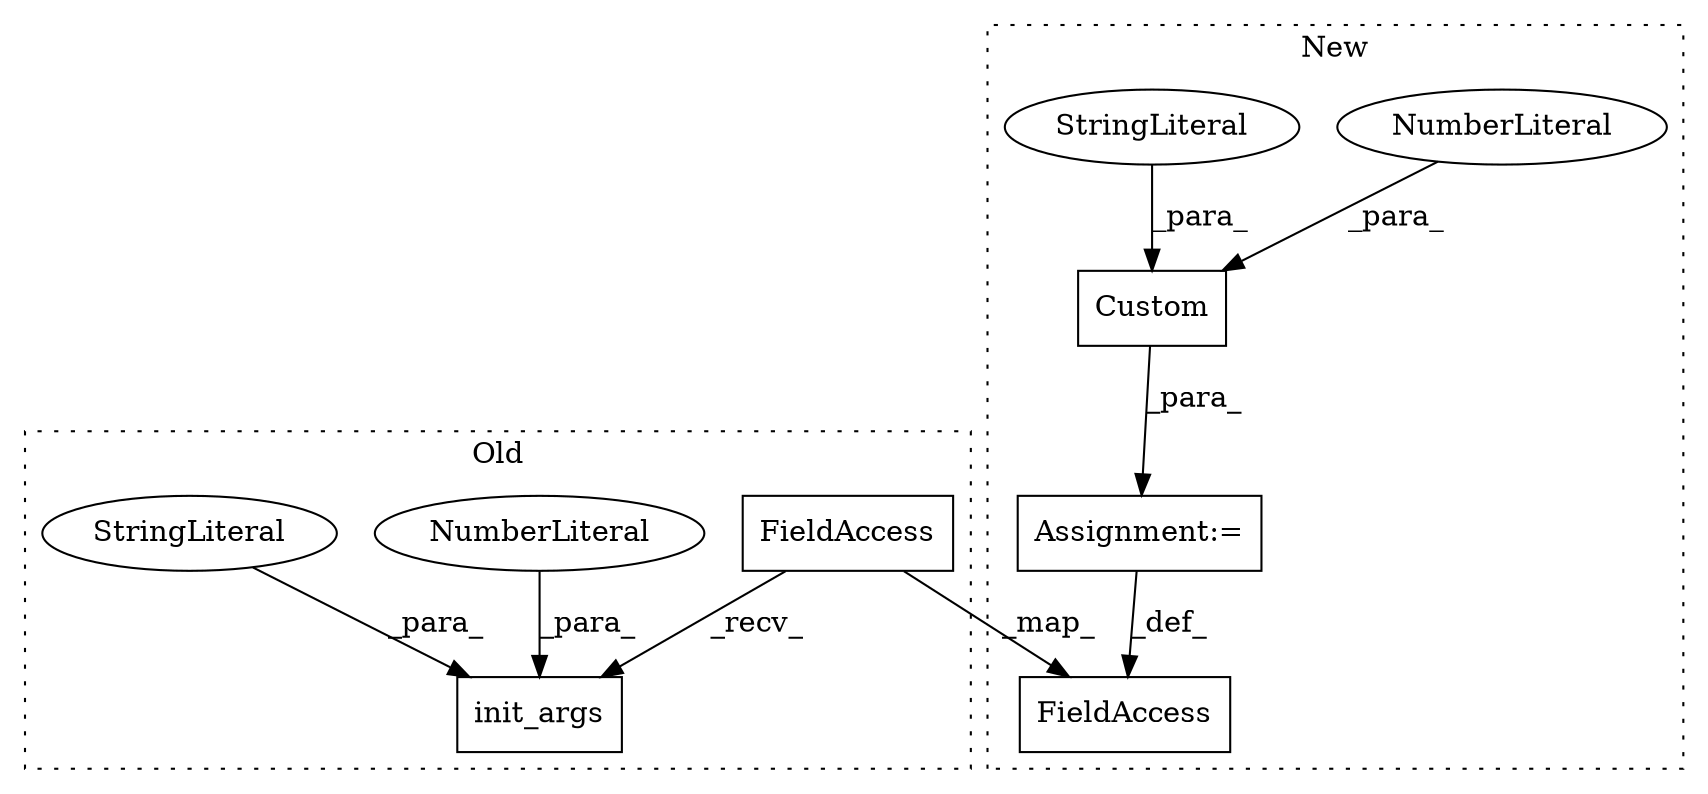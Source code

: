 digraph G {
subgraph cluster0 {
1 [label="init_args" a="32" s="2746,2766" l="10,1" shape="box"];
3 [label="NumberLiteral" a="34" s="2756" l="1" shape="ellipse"];
5 [label="StringLiteral" a="45" s="2758" l="8" shape="ellipse"];
9 [label="FieldAccess" a="22" s="2734" l="11" shape="box"];
label = "Old";
style="dotted";
}
subgraph cluster1 {
2 [label="Custom" a="32" s="2569,2586" l="7,1" shape="box"];
4 [label="NumberLiteral" a="34" s="2576" l="1" shape="ellipse"];
6 [label="Assignment:=" a="7" s="2568" l="1" shape="box"];
7 [label="StringLiteral" a="45" s="2578" l="8" shape="ellipse"];
8 [label="FieldAccess" a="22" s="2557" l="11" shape="box"];
label = "New";
style="dotted";
}
2 -> 6 [label="_para_"];
3 -> 1 [label="_para_"];
4 -> 2 [label="_para_"];
5 -> 1 [label="_para_"];
6 -> 8 [label="_def_"];
7 -> 2 [label="_para_"];
9 -> 8 [label="_map_"];
9 -> 1 [label="_recv_"];
}